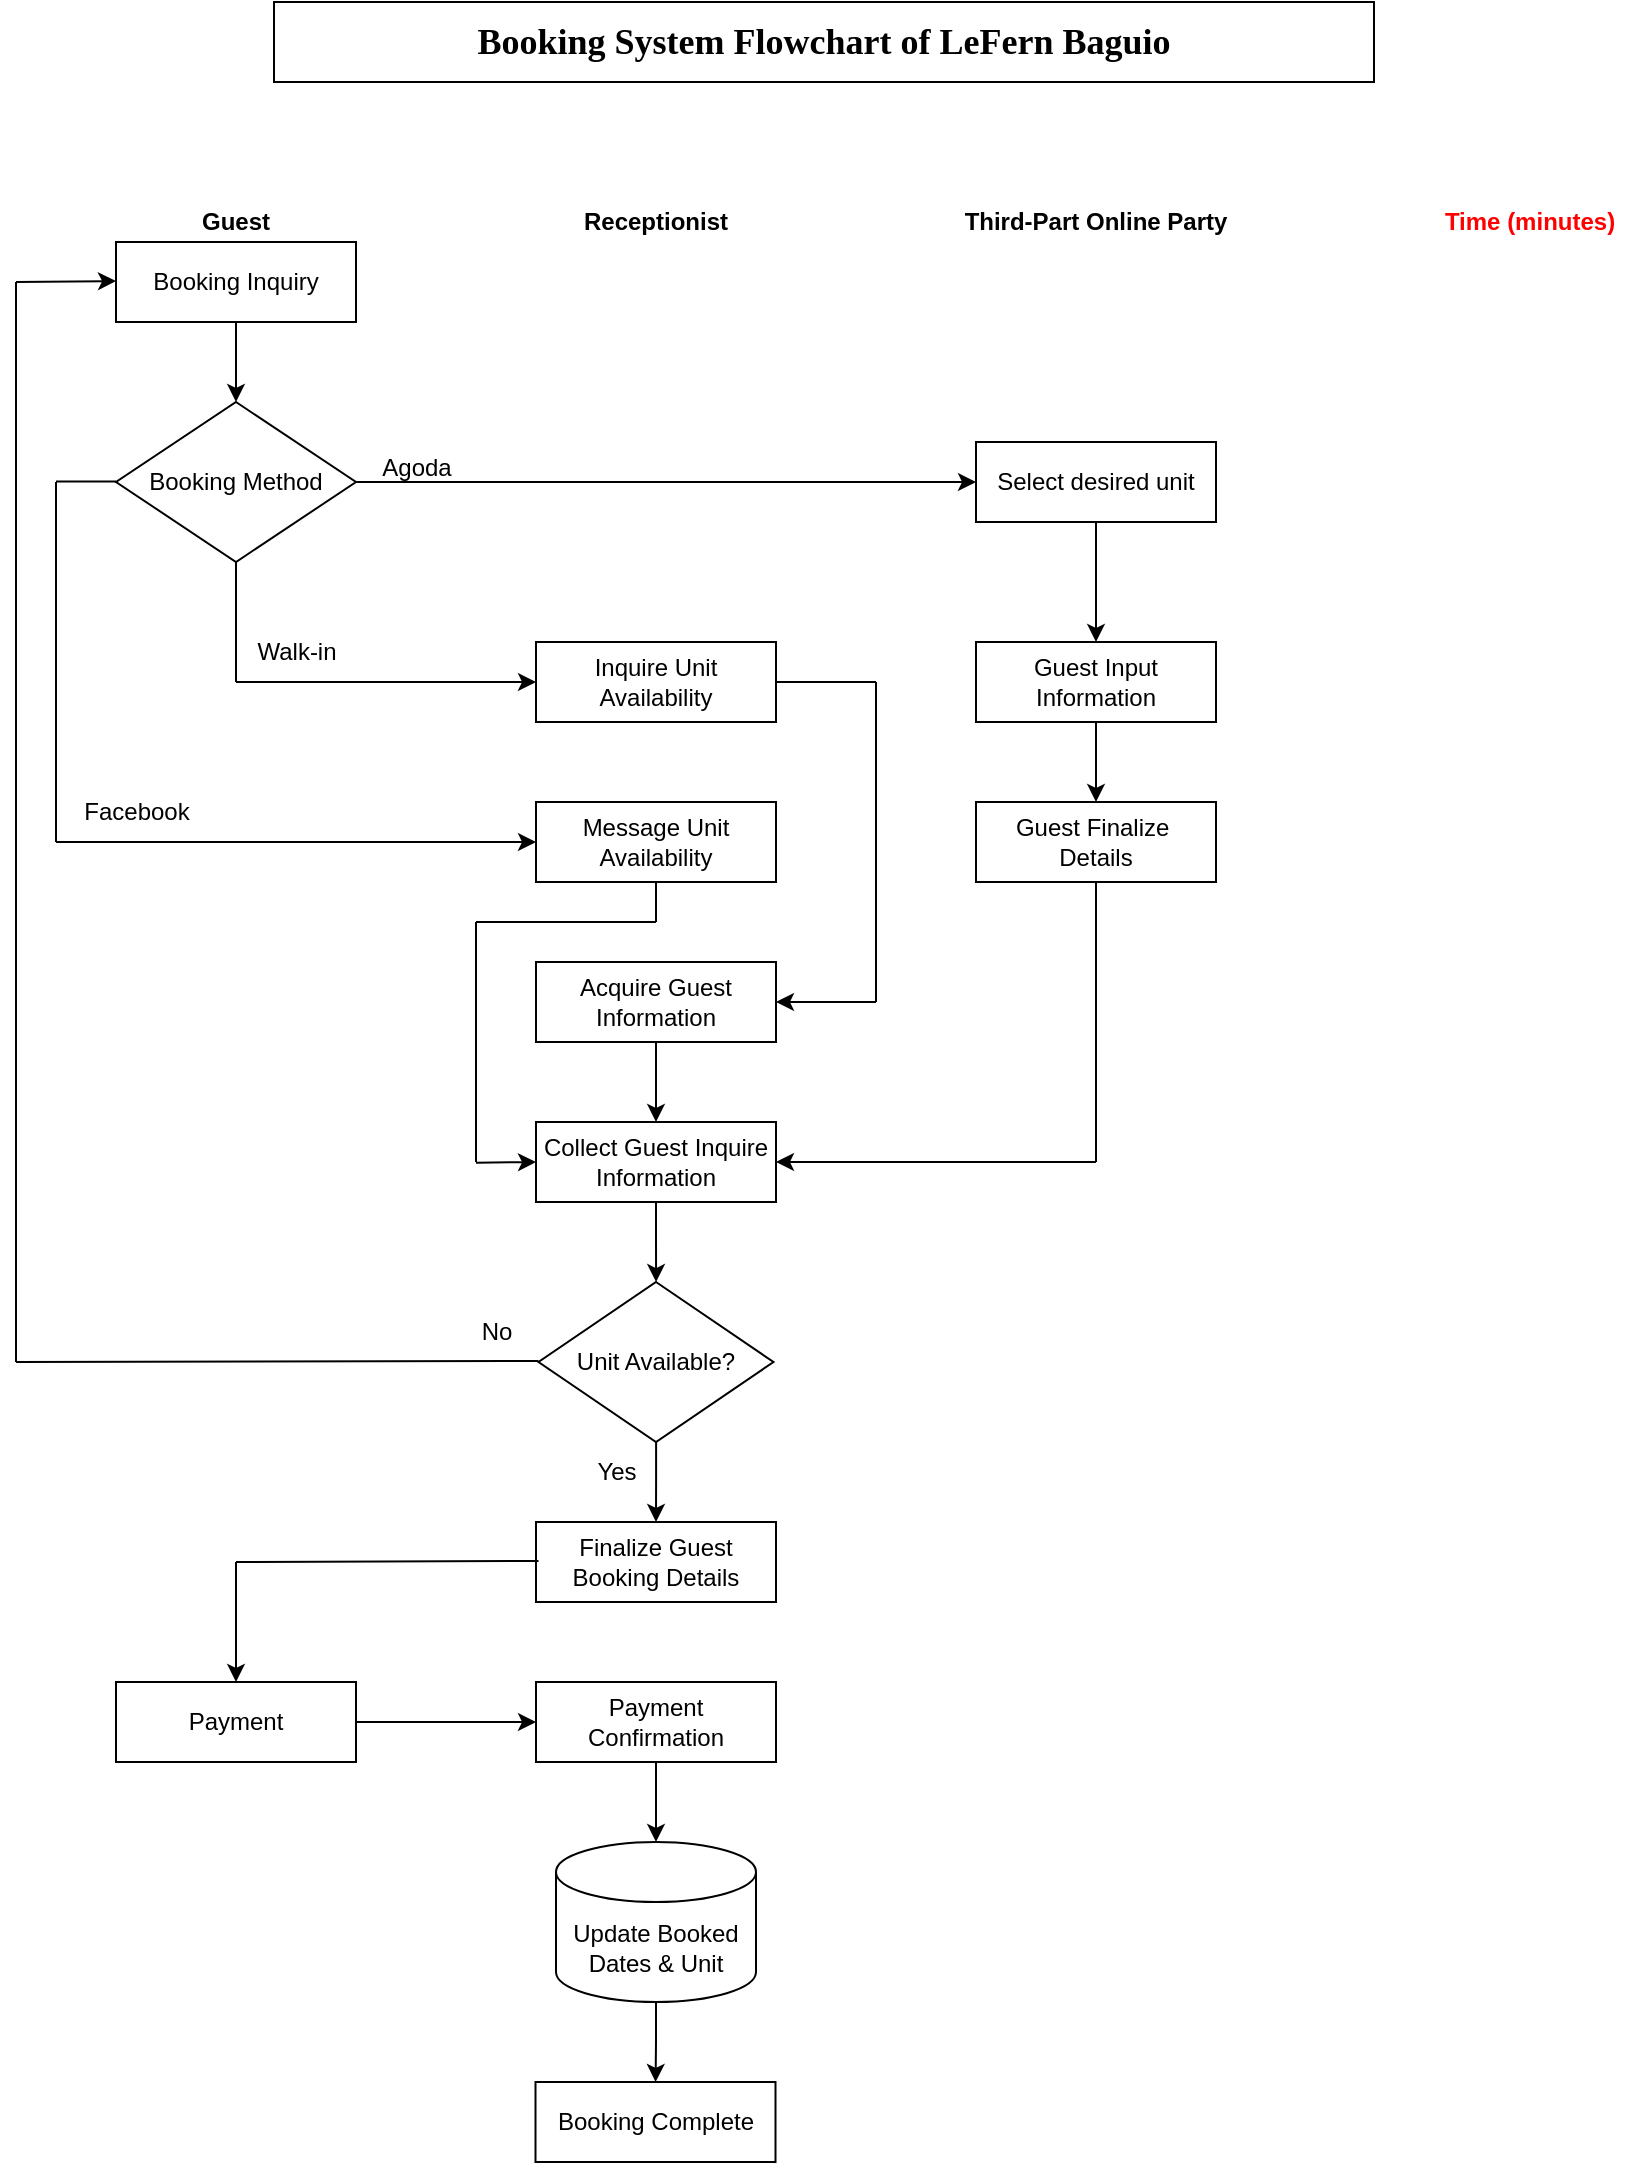<mxfile version="27.2.0">
  <diagram name="Page-1" id="Jzcs6xe4tkx_1wj60qTc">
    <mxGraphModel dx="1738" dy="1898" grid="1" gridSize="10" guides="1" tooltips="1" connect="1" arrows="1" fold="1" page="1" pageScale="1" pageWidth="827" pageHeight="1169" math="0" shadow="0">
      <root>
        <mxCell id="0" />
        <mxCell id="1" parent="0" />
        <mxCell id="JCvha5B-mu45JHcWkv43-3" value="&lt;b style=&quot;font-family: &amp;quot;Times New Roman&amp;quot;; text-wrap-mode: nowrap;&quot;&gt;&lt;font style=&quot;font-size: 18px;&quot;&gt;Booking System Flowchart of LeFern Baguio&lt;/font&gt;&lt;/b&gt;" style="whiteSpace=wrap;html=1;" vertex="1" parent="1">
          <mxGeometry x="139" y="-1160" width="550" height="40" as="geometry" />
        </mxCell>
        <mxCell id="JCvha5B-mu45JHcWkv43-6" value="&lt;b&gt;Guest&lt;/b&gt;" style="whiteSpace=wrap;html=1;strokeColor=none;fillColor=none;" vertex="1" parent="1">
          <mxGeometry x="60" y="-1060" width="120" height="20" as="geometry" />
        </mxCell>
        <mxCell id="JCvha5B-mu45JHcWkv43-7" value="&lt;b&gt;&lt;font style=&quot;color: light-dark(rgb(255, 0, 0), rgb(237, 237, 237));&quot;&gt;Time (minutes)&lt;/font&gt;&lt;/b&gt;" style="whiteSpace=wrap;html=1;strokeColor=none;fillColor=none;" vertex="1" parent="1">
          <mxGeometry x="707" y="-1060" width="120" height="20" as="geometry" />
        </mxCell>
        <mxCell id="JCvha5B-mu45JHcWkv43-8" value="&lt;b&gt;Receptionist&lt;/b&gt;" style="whiteSpace=wrap;html=1;strokeColor=none;fillColor=none;" vertex="1" parent="1">
          <mxGeometry x="270" y="-1060" width="120" height="20" as="geometry" />
        </mxCell>
        <mxCell id="JCvha5B-mu45JHcWkv43-9" value="&lt;b&gt;Third-Part Online Party&lt;/b&gt;" style="whiteSpace=wrap;html=1;strokeColor=none;fillColor=none;" vertex="1" parent="1">
          <mxGeometry x="480" y="-1060" width="140" height="20" as="geometry" />
        </mxCell>
        <mxCell id="JCvha5B-mu45JHcWkv43-15" value="" style="edgeStyle=orthogonalEdgeStyle;rounded=0;orthogonalLoop=1;jettySize=auto;html=1;" edge="1" parent="1" source="JCvha5B-mu45JHcWkv43-11" target="JCvha5B-mu45JHcWkv43-14">
          <mxGeometry relative="1" as="geometry" />
        </mxCell>
        <mxCell id="JCvha5B-mu45JHcWkv43-11" value="Booking Inquiry" style="whiteSpace=wrap;html=1;" vertex="1" parent="1">
          <mxGeometry x="60" y="-1040" width="120" height="40" as="geometry" />
        </mxCell>
        <mxCell id="JCvha5B-mu45JHcWkv43-17" value="" style="edgeStyle=orthogonalEdgeStyle;rounded=0;orthogonalLoop=1;jettySize=auto;html=1;" edge="1" parent="1" source="JCvha5B-mu45JHcWkv43-14" target="JCvha5B-mu45JHcWkv43-16">
          <mxGeometry relative="1" as="geometry" />
        </mxCell>
        <mxCell id="JCvha5B-mu45JHcWkv43-14" value="Booking Method" style="rhombus;whiteSpace=wrap;html=1;" vertex="1" parent="1">
          <mxGeometry x="60" y="-960" width="120" height="80" as="geometry" />
        </mxCell>
        <mxCell id="JCvha5B-mu45JHcWkv43-19" value="" style="edgeStyle=orthogonalEdgeStyle;rounded=0;orthogonalLoop=1;jettySize=auto;html=1;" edge="1" parent="1" source="JCvha5B-mu45JHcWkv43-16" target="JCvha5B-mu45JHcWkv43-18">
          <mxGeometry relative="1" as="geometry" />
        </mxCell>
        <mxCell id="JCvha5B-mu45JHcWkv43-16" value="Select desired unit" style="whiteSpace=wrap;html=1;" vertex="1" parent="1">
          <mxGeometry x="490" y="-940" width="120" height="40" as="geometry" />
        </mxCell>
        <mxCell id="JCvha5B-mu45JHcWkv43-21" value="" style="edgeStyle=orthogonalEdgeStyle;rounded=0;orthogonalLoop=1;jettySize=auto;html=1;" edge="1" parent="1" source="JCvha5B-mu45JHcWkv43-18" target="JCvha5B-mu45JHcWkv43-20">
          <mxGeometry relative="1" as="geometry" />
        </mxCell>
        <mxCell id="JCvha5B-mu45JHcWkv43-18" value="Guest Input Information" style="whiteSpace=wrap;html=1;" vertex="1" parent="1">
          <mxGeometry x="490" y="-840" width="120" height="40" as="geometry" />
        </mxCell>
        <mxCell id="JCvha5B-mu45JHcWkv43-20" value="Guest Finalize&amp;nbsp;&lt;div&gt;Details&lt;/div&gt;" style="whiteSpace=wrap;html=1;" vertex="1" parent="1">
          <mxGeometry x="490" y="-760" width="120" height="40" as="geometry" />
        </mxCell>
        <mxCell id="JCvha5B-mu45JHcWkv43-22" value="" style="endArrow=none;html=1;rounded=0;entryX=0.5;entryY=1;entryDx=0;entryDy=0;" edge="1" parent="1" target="JCvha5B-mu45JHcWkv43-14">
          <mxGeometry width="50" height="50" relative="1" as="geometry">
            <mxPoint x="120" y="-820" as="sourcePoint" />
            <mxPoint x="180" y="-860" as="targetPoint" />
          </mxGeometry>
        </mxCell>
        <mxCell id="JCvha5B-mu45JHcWkv43-23" value="" style="edgeStyle=none;orthogonalLoop=1;jettySize=auto;html=1;rounded=0;entryX=0;entryY=0.5;entryDx=0;entryDy=0;" edge="1" parent="1" target="JCvha5B-mu45JHcWkv43-24">
          <mxGeometry width="80" relative="1" as="geometry">
            <mxPoint x="120" y="-820" as="sourcePoint" />
            <mxPoint x="200" y="-810" as="targetPoint" />
            <Array as="points" />
          </mxGeometry>
        </mxCell>
        <mxCell id="JCvha5B-mu45JHcWkv43-24" value="Inquire Unit Availability" style="whiteSpace=wrap;html=1;" vertex="1" parent="1">
          <mxGeometry x="270" y="-840" width="120" height="40" as="geometry" />
        </mxCell>
        <mxCell id="JCvha5B-mu45JHcWkv43-27" value="Agoda" style="text;html=1;align=center;verticalAlign=middle;resizable=0;points=[];autosize=1;strokeColor=none;fillColor=none;" vertex="1" parent="1">
          <mxGeometry x="180" y="-942" width="60" height="30" as="geometry" />
        </mxCell>
        <mxCell id="JCvha5B-mu45JHcWkv43-28" value="Walk-in" style="text;html=1;align=center;verticalAlign=middle;resizable=0;points=[];autosize=1;strokeColor=none;fillColor=none;" vertex="1" parent="1">
          <mxGeometry x="120" y="-850" width="60" height="30" as="geometry" />
        </mxCell>
        <mxCell id="JCvha5B-mu45JHcWkv43-29" value="" style="endArrow=none;html=1;rounded=0;" edge="1" parent="1">
          <mxGeometry width="50" height="50" relative="1" as="geometry">
            <mxPoint x="30" y="-920.27" as="sourcePoint" />
            <mxPoint x="60" y="-920.27" as="targetPoint" />
          </mxGeometry>
        </mxCell>
        <mxCell id="JCvha5B-mu45JHcWkv43-31" value="" style="endArrow=none;html=1;rounded=0;" edge="1" parent="1">
          <mxGeometry width="50" height="50" relative="1" as="geometry">
            <mxPoint x="30" y="-920" as="sourcePoint" />
            <mxPoint x="30" y="-740" as="targetPoint" />
          </mxGeometry>
        </mxCell>
        <mxCell id="JCvha5B-mu45JHcWkv43-32" value="" style="edgeStyle=none;orthogonalLoop=1;jettySize=auto;html=1;rounded=0;" edge="1" parent="1" source="JCvha5B-mu45JHcWkv43-33">
          <mxGeometry width="80" relative="1" as="geometry">
            <mxPoint x="30" y="-730.67" as="sourcePoint" />
            <mxPoint x="390" y="-731" as="targetPoint" />
            <Array as="points" />
          </mxGeometry>
        </mxCell>
        <mxCell id="JCvha5B-mu45JHcWkv43-35" value="Facebook" style="text;html=1;align=center;verticalAlign=middle;resizable=0;points=[];autosize=1;strokeColor=none;fillColor=none;" vertex="1" parent="1">
          <mxGeometry x="30" y="-770" width="80" height="30" as="geometry" />
        </mxCell>
        <mxCell id="JCvha5B-mu45JHcWkv43-42" value="" style="edgeStyle=orthogonalEdgeStyle;rounded=0;orthogonalLoop=1;jettySize=auto;html=1;" edge="1" parent="1" source="JCvha5B-mu45JHcWkv43-36" target="JCvha5B-mu45JHcWkv43-41">
          <mxGeometry relative="1" as="geometry" />
        </mxCell>
        <mxCell id="JCvha5B-mu45JHcWkv43-36" value="Acquire Guest Information" style="whiteSpace=wrap;html=1;" vertex="1" parent="1">
          <mxGeometry x="270" y="-680" width="120" height="40" as="geometry" />
        </mxCell>
        <mxCell id="JCvha5B-mu45JHcWkv43-38" value="" style="endArrow=none;html=1;rounded=0;exitX=1;exitY=0.5;exitDx=0;exitDy=0;" edge="1" parent="1" source="JCvha5B-mu45JHcWkv43-24">
          <mxGeometry width="50" height="50" relative="1" as="geometry">
            <mxPoint x="590" y="-800" as="sourcePoint" />
            <mxPoint x="440" y="-820" as="targetPoint" />
          </mxGeometry>
        </mxCell>
        <mxCell id="JCvha5B-mu45JHcWkv43-39" value="" style="endArrow=none;html=1;rounded=0;" edge="1" parent="1">
          <mxGeometry width="50" height="50" relative="1" as="geometry">
            <mxPoint x="440" y="-660" as="sourcePoint" />
            <mxPoint x="440" y="-820" as="targetPoint" />
          </mxGeometry>
        </mxCell>
        <mxCell id="JCvha5B-mu45JHcWkv43-40" value="" style="edgeStyle=none;orthogonalLoop=1;jettySize=auto;html=1;rounded=0;entryX=1;entryY=0.5;entryDx=0;entryDy=0;" edge="1" parent="1" target="JCvha5B-mu45JHcWkv43-36">
          <mxGeometry width="80" relative="1" as="geometry">
            <mxPoint x="440" y="-660" as="sourcePoint" />
            <mxPoint x="600" y="-550" as="targetPoint" />
            <Array as="points" />
          </mxGeometry>
        </mxCell>
        <mxCell id="JCvha5B-mu45JHcWkv43-56" value="" style="edgeStyle=orthogonalEdgeStyle;rounded=0;orthogonalLoop=1;jettySize=auto;html=1;" edge="1" parent="1" source="JCvha5B-mu45JHcWkv43-41" target="JCvha5B-mu45JHcWkv43-55">
          <mxGeometry relative="1" as="geometry" />
        </mxCell>
        <mxCell id="JCvha5B-mu45JHcWkv43-41" value="Collect Guest Inquire Information" style="whiteSpace=wrap;html=1;" vertex="1" parent="1">
          <mxGeometry x="270" y="-600" width="120" height="40" as="geometry" />
        </mxCell>
        <mxCell id="JCvha5B-mu45JHcWkv43-43" value="" style="endArrow=none;html=1;rounded=0;exitX=0.5;exitY=1;exitDx=0;exitDy=0;" edge="1" parent="1" source="JCvha5B-mu45JHcWkv43-33">
          <mxGeometry width="50" height="50" relative="1" as="geometry">
            <mxPoint x="540" y="-590" as="sourcePoint" />
            <mxPoint x="330" y="-700" as="targetPoint" />
          </mxGeometry>
        </mxCell>
        <mxCell id="JCvha5B-mu45JHcWkv43-46" value="" style="edgeStyle=none;orthogonalLoop=1;jettySize=auto;html=1;rounded=0;" edge="1" parent="1">
          <mxGeometry width="80" relative="1" as="geometry">
            <mxPoint x="240" y="-579.67" as="sourcePoint" />
            <mxPoint x="270" y="-580" as="targetPoint" />
            <Array as="points" />
          </mxGeometry>
        </mxCell>
        <mxCell id="JCvha5B-mu45JHcWkv43-47" value="" style="endArrow=none;html=1;rounded=0;entryX=0.5;entryY=1;entryDx=0;entryDy=0;" edge="1" parent="1" target="JCvha5B-mu45JHcWkv43-20">
          <mxGeometry width="50" height="50" relative="1" as="geometry">
            <mxPoint x="550" y="-580" as="sourcePoint" />
            <mxPoint x="779.33" y="-710" as="targetPoint" />
          </mxGeometry>
        </mxCell>
        <mxCell id="JCvha5B-mu45JHcWkv43-48" value="" style="edgeStyle=none;orthogonalLoop=1;jettySize=auto;html=1;rounded=0;entryX=1;entryY=0.5;entryDx=0;entryDy=0;" edge="1" parent="1" target="JCvha5B-mu45JHcWkv43-41">
          <mxGeometry width="80" relative="1" as="geometry">
            <mxPoint x="550" y="-580" as="sourcePoint" />
            <mxPoint x="690" y="-570.67" as="targetPoint" />
            <Array as="points" />
          </mxGeometry>
        </mxCell>
        <mxCell id="JCvha5B-mu45JHcWkv43-51" value="" style="edgeStyle=none;orthogonalLoop=1;jettySize=auto;html=1;rounded=0;" edge="1" parent="1" target="JCvha5B-mu45JHcWkv43-33">
          <mxGeometry width="80" relative="1" as="geometry">
            <mxPoint x="30" y="-740" as="sourcePoint" />
            <mxPoint x="390" y="-731" as="targetPoint" />
            <Array as="points" />
          </mxGeometry>
        </mxCell>
        <mxCell id="JCvha5B-mu45JHcWkv43-33" value="Message Unit Availability" style="whiteSpace=wrap;html=1;" vertex="1" parent="1">
          <mxGeometry x="270" y="-760" width="120" height="40" as="geometry" />
        </mxCell>
        <mxCell id="JCvha5B-mu45JHcWkv43-52" value="" style="endArrow=none;html=1;rounded=0;exitX=1;exitY=0.5;exitDx=0;exitDy=0;" edge="1" parent="1">
          <mxGeometry width="50" height="50" relative="1" as="geometry">
            <mxPoint x="240" y="-700" as="sourcePoint" />
            <mxPoint x="330" y="-700" as="targetPoint" />
          </mxGeometry>
        </mxCell>
        <mxCell id="JCvha5B-mu45JHcWkv43-54" value="" style="endArrow=none;html=1;rounded=0;entryX=0.5;entryY=1;entryDx=0;entryDy=0;" edge="1" parent="1">
          <mxGeometry width="50" height="50" relative="1" as="geometry">
            <mxPoint x="240" y="-580" as="sourcePoint" />
            <mxPoint x="240" y="-700" as="targetPoint" />
          </mxGeometry>
        </mxCell>
        <mxCell id="JCvha5B-mu45JHcWkv43-64" value="" style="edgeStyle=orthogonalEdgeStyle;rounded=0;orthogonalLoop=1;jettySize=auto;html=1;" edge="1" parent="1" source="JCvha5B-mu45JHcWkv43-55" target="JCvha5B-mu45JHcWkv43-63">
          <mxGeometry relative="1" as="geometry" />
        </mxCell>
        <mxCell id="JCvha5B-mu45JHcWkv43-55" value="Unit Available?" style="rhombus;whiteSpace=wrap;html=1;" vertex="1" parent="1">
          <mxGeometry x="271.25" y="-520" width="117.5" height="80" as="geometry" />
        </mxCell>
        <mxCell id="JCvha5B-mu45JHcWkv43-57" value="" style="endArrow=none;html=1;rounded=0;" edge="1" parent="1">
          <mxGeometry width="50" height="50" relative="1" as="geometry">
            <mxPoint x="10" y="-480" as="sourcePoint" />
            <mxPoint x="271.25" y="-480.5" as="targetPoint" />
          </mxGeometry>
        </mxCell>
        <mxCell id="JCvha5B-mu45JHcWkv43-58" value="" style="endArrow=none;html=1;rounded=0;" edge="1" parent="1">
          <mxGeometry width="50" height="50" relative="1" as="geometry">
            <mxPoint x="10" y="-1020" as="sourcePoint" />
            <mxPoint x="10" y="-480" as="targetPoint" />
          </mxGeometry>
        </mxCell>
        <mxCell id="JCvha5B-mu45JHcWkv43-61" value="" style="edgeStyle=none;orthogonalLoop=1;jettySize=auto;html=1;rounded=0;" edge="1" parent="1">
          <mxGeometry width="80" relative="1" as="geometry">
            <mxPoint x="10" y="-1020" as="sourcePoint" />
            <mxPoint x="60" y="-1020.5" as="targetPoint" />
            <Array as="points" />
          </mxGeometry>
        </mxCell>
        <mxCell id="JCvha5B-mu45JHcWkv43-62" value="No" style="text;html=1;align=center;verticalAlign=middle;resizable=0;points=[];autosize=1;strokeColor=none;fillColor=none;" vertex="1" parent="1">
          <mxGeometry x="230" y="-510" width="40" height="30" as="geometry" />
        </mxCell>
        <mxCell id="JCvha5B-mu45JHcWkv43-63" value="Finalize Guest Booking Details" style="whiteSpace=wrap;html=1;" vertex="1" parent="1">
          <mxGeometry x="270" y="-400" width="120" height="40" as="geometry" />
        </mxCell>
        <mxCell id="JCvha5B-mu45JHcWkv43-65" value="Yes" style="text;html=1;align=center;verticalAlign=middle;resizable=0;points=[];autosize=1;strokeColor=none;fillColor=none;" vertex="1" parent="1">
          <mxGeometry x="290" y="-440" width="40" height="30" as="geometry" />
        </mxCell>
        <mxCell id="JCvha5B-mu45JHcWkv43-66" value="" style="endArrow=none;html=1;rounded=0;" edge="1" parent="1">
          <mxGeometry width="50" height="50" relative="1" as="geometry">
            <mxPoint x="120" y="-380" as="sourcePoint" />
            <mxPoint x="271.25" y="-380.53" as="targetPoint" />
          </mxGeometry>
        </mxCell>
        <mxCell id="JCvha5B-mu45JHcWkv43-71" value="" style="edgeStyle=orthogonalEdgeStyle;rounded=0;orthogonalLoop=1;jettySize=auto;html=1;" edge="1" parent="1" source="JCvha5B-mu45JHcWkv43-67" target="JCvha5B-mu45JHcWkv43-70">
          <mxGeometry relative="1" as="geometry" />
        </mxCell>
        <mxCell id="JCvha5B-mu45JHcWkv43-67" value="Payment" style="whiteSpace=wrap;html=1;" vertex="1" parent="1">
          <mxGeometry x="60" y="-320" width="120" height="40" as="geometry" />
        </mxCell>
        <mxCell id="JCvha5B-mu45JHcWkv43-69" value="" style="edgeStyle=none;orthogonalLoop=1;jettySize=auto;html=1;rounded=0;entryX=0.5;entryY=0;entryDx=0;entryDy=0;" edge="1" parent="1" target="JCvha5B-mu45JHcWkv43-67">
          <mxGeometry width="80" relative="1" as="geometry">
            <mxPoint x="120" y="-380" as="sourcePoint" />
            <mxPoint x="250" y="-550" as="targetPoint" />
            <Array as="points" />
          </mxGeometry>
        </mxCell>
        <mxCell id="JCvha5B-mu45JHcWkv43-70" value="Payment Confirmation" style="whiteSpace=wrap;html=1;" vertex="1" parent="1">
          <mxGeometry x="270" y="-320" width="120" height="40" as="geometry" />
        </mxCell>
        <mxCell id="JCvha5B-mu45JHcWkv43-75" value="" style="edgeStyle=orthogonalEdgeStyle;rounded=0;orthogonalLoop=1;jettySize=auto;html=1;" edge="1" parent="1" source="JCvha5B-mu45JHcWkv43-72" target="JCvha5B-mu45JHcWkv43-74">
          <mxGeometry relative="1" as="geometry" />
        </mxCell>
        <mxCell id="JCvha5B-mu45JHcWkv43-72" value="Update Booked Dates &amp;amp; Unit" style="shape=cylinder3;whiteSpace=wrap;html=1;boundedLbl=1;backgroundOutline=1;size=15;" vertex="1" parent="1">
          <mxGeometry x="280" y="-240" width="100" height="80" as="geometry" />
        </mxCell>
        <mxCell id="JCvha5B-mu45JHcWkv43-73" value="" style="edgeStyle=none;orthogonalLoop=1;jettySize=auto;html=1;rounded=0;entryX=0.5;entryY=0;entryDx=0;entryDy=0;entryPerimeter=0;exitX=0.5;exitY=1;exitDx=0;exitDy=0;" edge="1" parent="1" source="JCvha5B-mu45JHcWkv43-70" target="JCvha5B-mu45JHcWkv43-72">
          <mxGeometry width="80" relative="1" as="geometry">
            <mxPoint x="440" y="-350" as="sourcePoint" />
            <mxPoint x="520" y="-350" as="targetPoint" />
            <Array as="points" />
          </mxGeometry>
        </mxCell>
        <mxCell id="JCvha5B-mu45JHcWkv43-74" value="Booking Complete" style="whiteSpace=wrap;html=1;" vertex="1" parent="1">
          <mxGeometry x="269.75" y="-120" width="120" height="40" as="geometry" />
        </mxCell>
      </root>
    </mxGraphModel>
  </diagram>
</mxfile>
